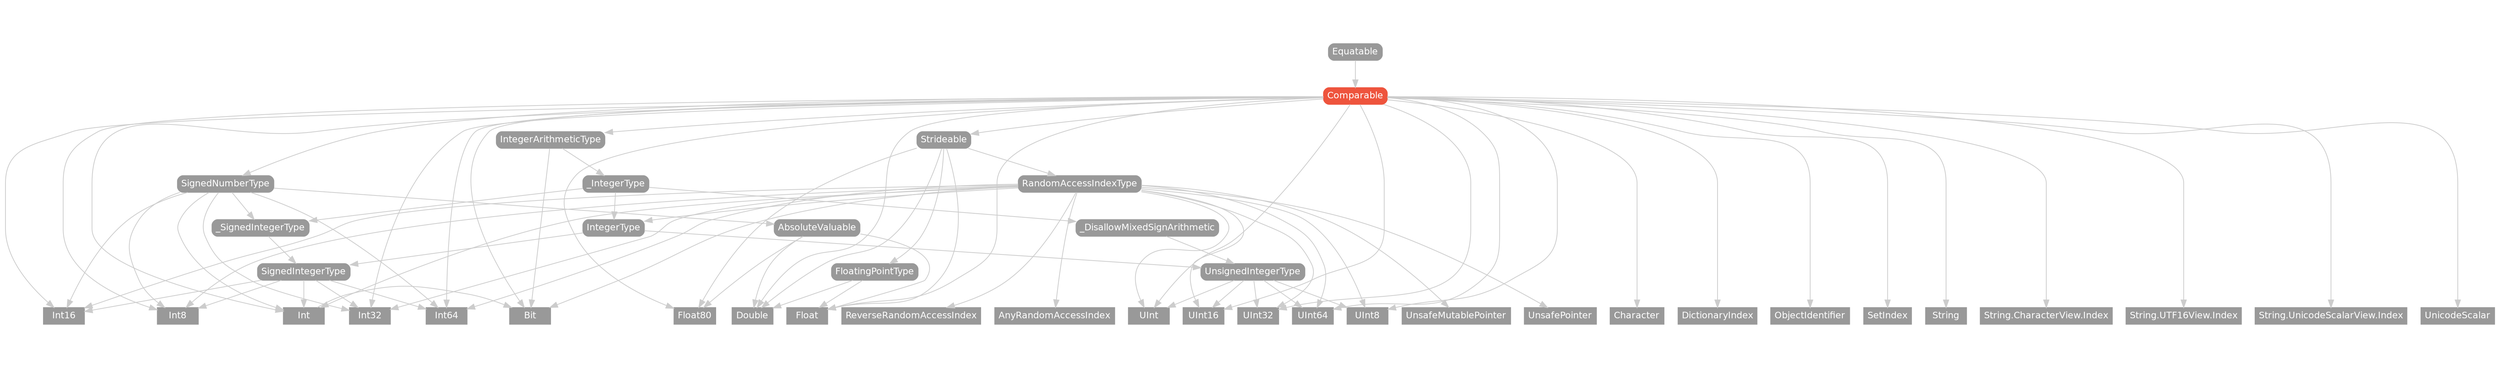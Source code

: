 strict digraph "Comparable - Type Hierarchy - SwiftDoc.org" {
    pad="0.1,0.8"
    node [shape=box, style="filled,rounded", color="#999999", fillcolor="#999999", fontcolor=white, fontname=Helvetica, fontnames="Helvetica,sansserif", fontsize=12, margin="0.07,0.05", height="0.3"]
    edge [color="#cccccc"]
    "AbsoluteValuable" [URL="/protocol/AbsoluteValuable/"]
    "AnyRandomAccessIndex" [URL="/type/AnyRandomAccessIndex/", style=filled]
    "Bit" [URL="/type/Bit/", style=filled]
    "Character" [URL="/type/Character/", style=filled]
    "Comparable" [URL="/protocol/Comparable/", style="filled,rounded", fillcolor="#ee543d", color="#ee543d"]
    "DictionaryIndex" [URL="/type/DictionaryIndex/", style=filled]
    "Double" [URL="/type/Double/", style=filled]
    "Equatable" [URL="/protocol/Equatable/"]
    "Float" [URL="/type/Float/", style=filled]
    "Float80" [URL="/type/Float80/", style=filled]
    "FloatingPointType" [URL="/protocol/FloatingPointType/"]
    "Int" [URL="/type/Int/", style=filled]
    "Int16" [URL="/type/Int16/", style=filled]
    "Int32" [URL="/type/Int32/", style=filled]
    "Int64" [URL="/type/Int64/", style=filled]
    "Int8" [URL="/type/Int8/", style=filled]
    "IntegerArithmeticType" [URL="/protocol/IntegerArithmeticType/"]
    "IntegerType" [URL="/protocol/IntegerType/"]
    "ObjectIdentifier" [URL="/type/ObjectIdentifier/", style=filled]
    "RandomAccessIndexType" [URL="/protocol/RandomAccessIndexType/"]
    "ReverseRandomAccessIndex" [URL="/type/ReverseRandomAccessIndex/", style=filled]
    "SetIndex" [URL="/type/SetIndex/", style=filled]
    "SignedIntegerType" [URL="/protocol/SignedIntegerType/"]
    "SignedNumberType" [URL="/protocol/SignedNumberType/"]
    "Strideable" [URL="/protocol/Strideable/"]
    "String" [URL="/type/String/", style=filled]
    "String.CharacterView.Index" [URL="/type/String.CharacterView.Index/", style=filled]
    "String.UTF16View.Index" [URL="/type/String.UTF16View.Index/", style=filled]
    "String.UnicodeScalarView.Index" [URL="/type/String.UnicodeScalarView.Index/", style=filled]
    "UInt" [URL="/type/UInt/", style=filled]
    "UInt16" [URL="/type/UInt16/", style=filled]
    "UInt32" [URL="/type/UInt32/", style=filled]
    "UInt64" [URL="/type/UInt64/", style=filled]
    "UInt8" [URL="/type/UInt8/", style=filled]
    "UnicodeScalar" [URL="/type/UnicodeScalar/", style=filled]
    "UnsafeMutablePointer" [URL="/type/UnsafeMutablePointer/", style=filled]
    "UnsafePointer" [URL="/type/UnsafePointer/", style=filled]
    "UnsignedIntegerType" [URL="/protocol/UnsignedIntegerType/"]
    "_DisallowMixedSignArithmetic" [URL="/protocol/_DisallowMixedSignArithmetic/"]
    "_IntegerType" [URL="/protocol/_IntegerType/"]
    "_SignedIntegerType" [URL="/protocol/_SignedIntegerType/"]    "Comparable" -> "Bit"
    "Comparable" -> "Character"
    "Comparable" -> "DictionaryIndex"
    "Comparable" -> "Double"
    "Comparable" -> "Float"
    "Comparable" -> "Float80"
    "Comparable" -> "Int"
    "Comparable" -> "Int16"
    "Comparable" -> "Int32"
    "Comparable" -> "Int64"
    "Comparable" -> "Int8"
    "Comparable" -> "IntegerArithmeticType"
    "Comparable" -> "ObjectIdentifier"
    "Comparable" -> "SetIndex"
    "Comparable" -> "SignedNumberType"
    "Comparable" -> "Strideable"
    "Comparable" -> "String"
    "Comparable" -> "UInt"
    "Comparable" -> "UInt16"
    "Comparable" -> "UInt32"
    "Comparable" -> "UInt64"
    "Comparable" -> "UInt8"
    "Comparable" -> "UnicodeScalar"
    "Comparable" -> "String.CharacterView.Index"
    "Comparable" -> "String.UnicodeScalarView.Index"
    "Comparable" -> "String.UTF16View.Index"
    "Int" -> "Bit"
    "IntegerArithmeticType" -> "Bit"
    "IntegerArithmeticType" -> "_IntegerType"
    "_IntegerType" -> "IntegerType"
    "_IntegerType" -> "_DisallowMixedSignArithmetic"
    "_IntegerType" -> "_SignedIntegerType"
    "IntegerType" -> "SignedIntegerType"
    "IntegerType" -> "UnsignedIntegerType"
    "SignedIntegerType" -> "Int"
    "SignedIntegerType" -> "Int16"
    "SignedIntegerType" -> "Int32"
    "SignedIntegerType" -> "Int64"
    "SignedIntegerType" -> "Int8"
    "Int" -> "Bit"
    "UnsignedIntegerType" -> "UInt"
    "UnsignedIntegerType" -> "UInt16"
    "UnsignedIntegerType" -> "UInt32"
    "UnsignedIntegerType" -> "UInt64"
    "UnsignedIntegerType" -> "UInt8"
    "_DisallowMixedSignArithmetic" -> "UnsignedIntegerType"
    "UnsignedIntegerType" -> "UInt"
    "UnsignedIntegerType" -> "UInt16"
    "UnsignedIntegerType" -> "UInt32"
    "UnsignedIntegerType" -> "UInt64"
    "UnsignedIntegerType" -> "UInt8"
    "_SignedIntegerType" -> "SignedIntegerType"
    "SignedIntegerType" -> "Int"
    "SignedIntegerType" -> "Int16"
    "SignedIntegerType" -> "Int32"
    "SignedIntegerType" -> "Int64"
    "SignedIntegerType" -> "Int8"
    "Int" -> "Bit"
    "SignedNumberType" -> "AbsoluteValuable"
    "SignedNumberType" -> "Int"
    "SignedNumberType" -> "Int16"
    "SignedNumberType" -> "Int32"
    "SignedNumberType" -> "Int64"
    "SignedNumberType" -> "Int8"
    "SignedNumberType" -> "_SignedIntegerType"
    "AbsoluteValuable" -> "Double"
    "AbsoluteValuable" -> "Float"
    "AbsoluteValuable" -> "Float80"
    "Int" -> "Bit"
    "_SignedIntegerType" -> "SignedIntegerType"
    "SignedIntegerType" -> "Int"
    "SignedIntegerType" -> "Int16"
    "SignedIntegerType" -> "Int32"
    "SignedIntegerType" -> "Int64"
    "SignedIntegerType" -> "Int8"
    "Int" -> "Bit"
    "Strideable" -> "Double"
    "Strideable" -> "Float"
    "Strideable" -> "Float80"
    "Strideable" -> "FloatingPointType"
    "Strideable" -> "RandomAccessIndexType"
    "FloatingPointType" -> "Double"
    "FloatingPointType" -> "Float"
    "RandomAccessIndexType" -> "AnyRandomAccessIndex"
    "RandomAccessIndexType" -> "Bit"
    "RandomAccessIndexType" -> "Int"
    "RandomAccessIndexType" -> "Int16"
    "RandomAccessIndexType" -> "Int32"
    "RandomAccessIndexType" -> "Int64"
    "RandomAccessIndexType" -> "Int8"
    "RandomAccessIndexType" -> "IntegerType"
    "RandomAccessIndexType" -> "ReverseRandomAccessIndex"
    "RandomAccessIndexType" -> "UInt"
    "RandomAccessIndexType" -> "UInt16"
    "RandomAccessIndexType" -> "UInt32"
    "RandomAccessIndexType" -> "UInt64"
    "RandomAccessIndexType" -> "UInt8"
    "RandomAccessIndexType" -> "UnsafeMutablePointer"
    "RandomAccessIndexType" -> "UnsafePointer"
    "Int" -> "Bit"
    "IntegerType" -> "SignedIntegerType"
    "IntegerType" -> "UnsignedIntegerType"
    "SignedIntegerType" -> "Int"
    "SignedIntegerType" -> "Int16"
    "SignedIntegerType" -> "Int32"
    "SignedIntegerType" -> "Int64"
    "SignedIntegerType" -> "Int8"
    "Int" -> "Bit"
    "UnsignedIntegerType" -> "UInt"
    "UnsignedIntegerType" -> "UInt16"
    "UnsignedIntegerType" -> "UInt32"
    "UnsignedIntegerType" -> "UInt64"
    "UnsignedIntegerType" -> "UInt8"
    "Equatable" -> "Comparable"
    subgraph Types {
        rank = max; "Bit"; "Character"; "DictionaryIndex"; "Double"; "Float"; "Float80"; "Int"; "Int16"; "Int32"; "Int64"; "Int8"; "ObjectIdentifier"; "SetIndex"; "String"; "UInt"; "UInt16"; "UInt32"; "UInt64"; "UInt8"; "UnicodeScalar"; "String.CharacterView.Index"; "String.UnicodeScalarView.Index"; "String.UTF16View.Index"; "AnyRandomAccessIndex"; "ReverseRandomAccessIndex"; "UnsafeMutablePointer"; "UnsafePointer";
    }
}